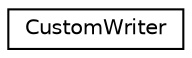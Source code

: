digraph "Graphical Class Hierarchy"
{
 // LATEX_PDF_SIZE
  edge [fontname="Helvetica",fontsize="10",labelfontname="Helvetica",labelfontsize="10"];
  node [fontname="Helvetica",fontsize="10",shape=record];
  rankdir="LR";
  Node0 [label="CustomWriter",height=0.2,width=0.4,color="black", fillcolor="white", style="filled",URL="$classCustomWriter.html",tooltip=" "];
}
